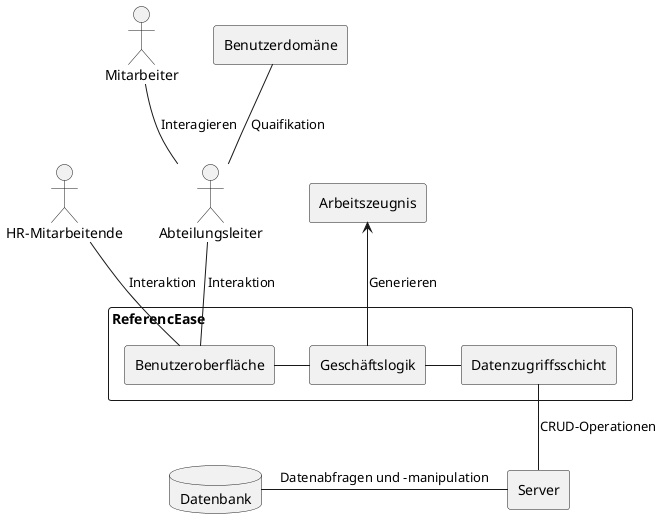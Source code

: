 @startuml
skinparam packageTitleAlignment left
skinparam componentStyle rectangle

actor "HR-Mitarbeitende" as HR
actor "Abteilungsleiter" as Manager
actor "Mitarbeiter" as Employee
component "Benutzerdomäne" as UserDomain



database "Datenbank" as DB
[Server] as Server

component "ReferencEase" as App{
  [Benutzeroberfläche] as UI
  [Geschäftslogik] as BL
  [Datenzugriffsschicht] as DAL
}

UI -r- BL
BL -r- DAL
HR -d- UI : Interaktion
Manager -- UI : Interaktion

Employee -d- Manager : Interagieren
UserDomain -d- Manager : Quaifikation

DAL -- Server : CRUD-Operationen
Server -l- DB : Datenabfragen und -manipulation
[Arbeitszeugnis] <-d- BL : Generieren


@enduml
